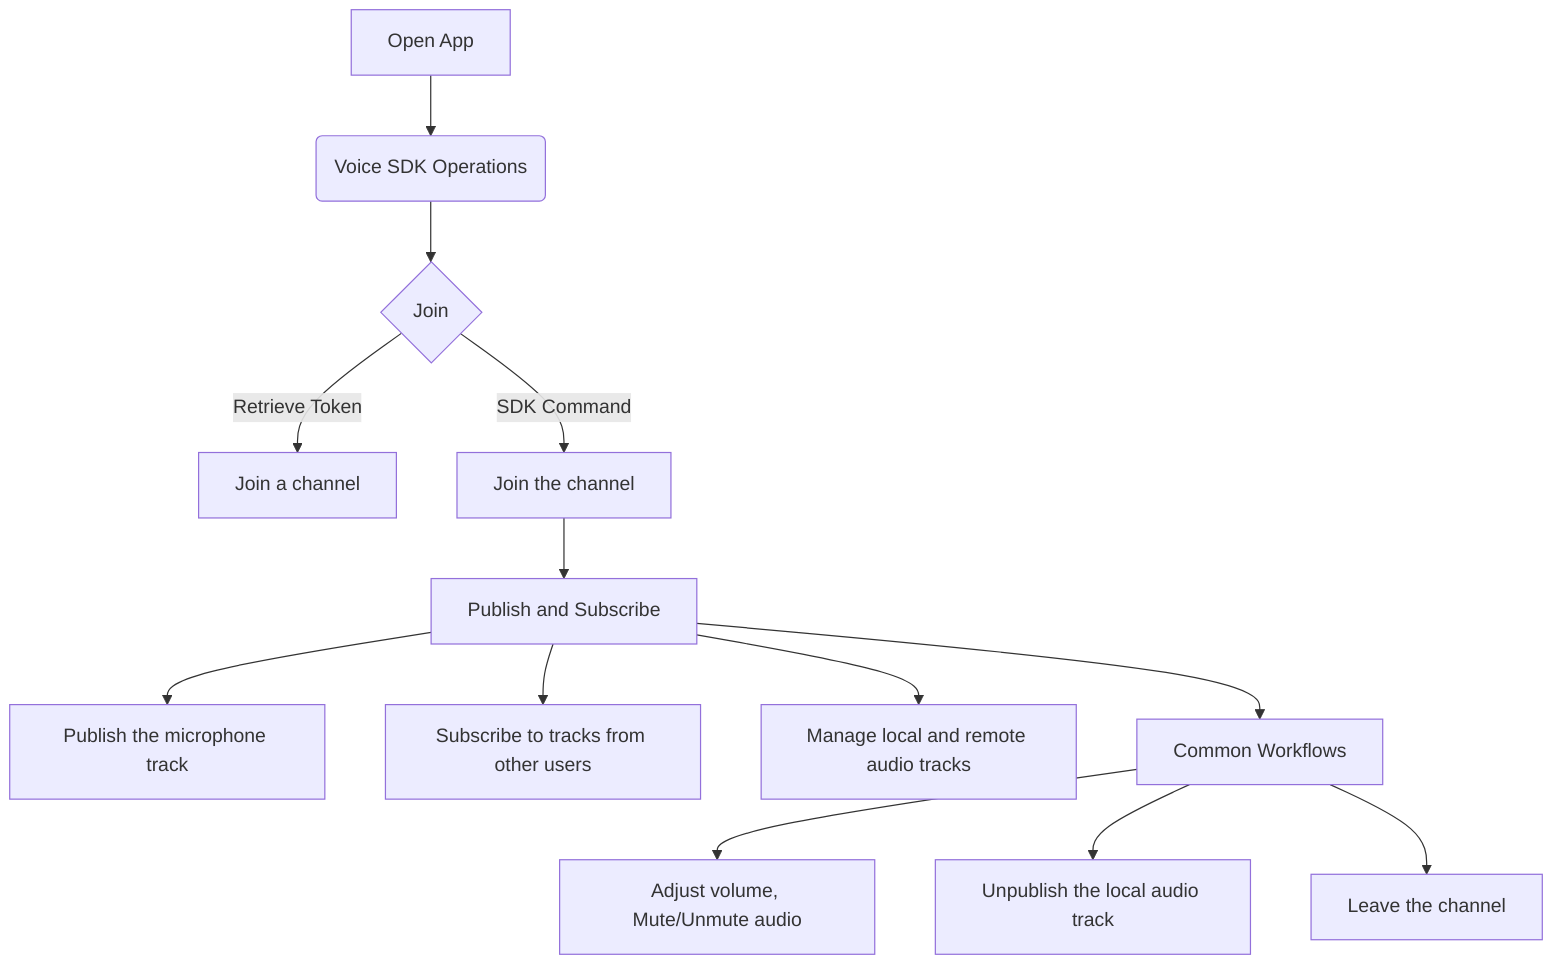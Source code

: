 flowchart TD
    A[Open App] --> B(Voice SDK Operations)
    B --> C{Join}
    C -->|Retrieve Token| D[Join a channel]
    C -->|SDK Command| E[Join the channel]
    E --> F[Publish and Subscribe]
    F --> G[Publish the microphone track]
    F --> H[Subscribe to tracks from other users]
    F --> I[Manage local and remote audio tracks]
    F --> J[Common Workflows]
    J --> K[Adjust volume, Mute/Unmute audio]
    J --> L[Unpublish the local audio track]
    J --> M[Leave the channel]